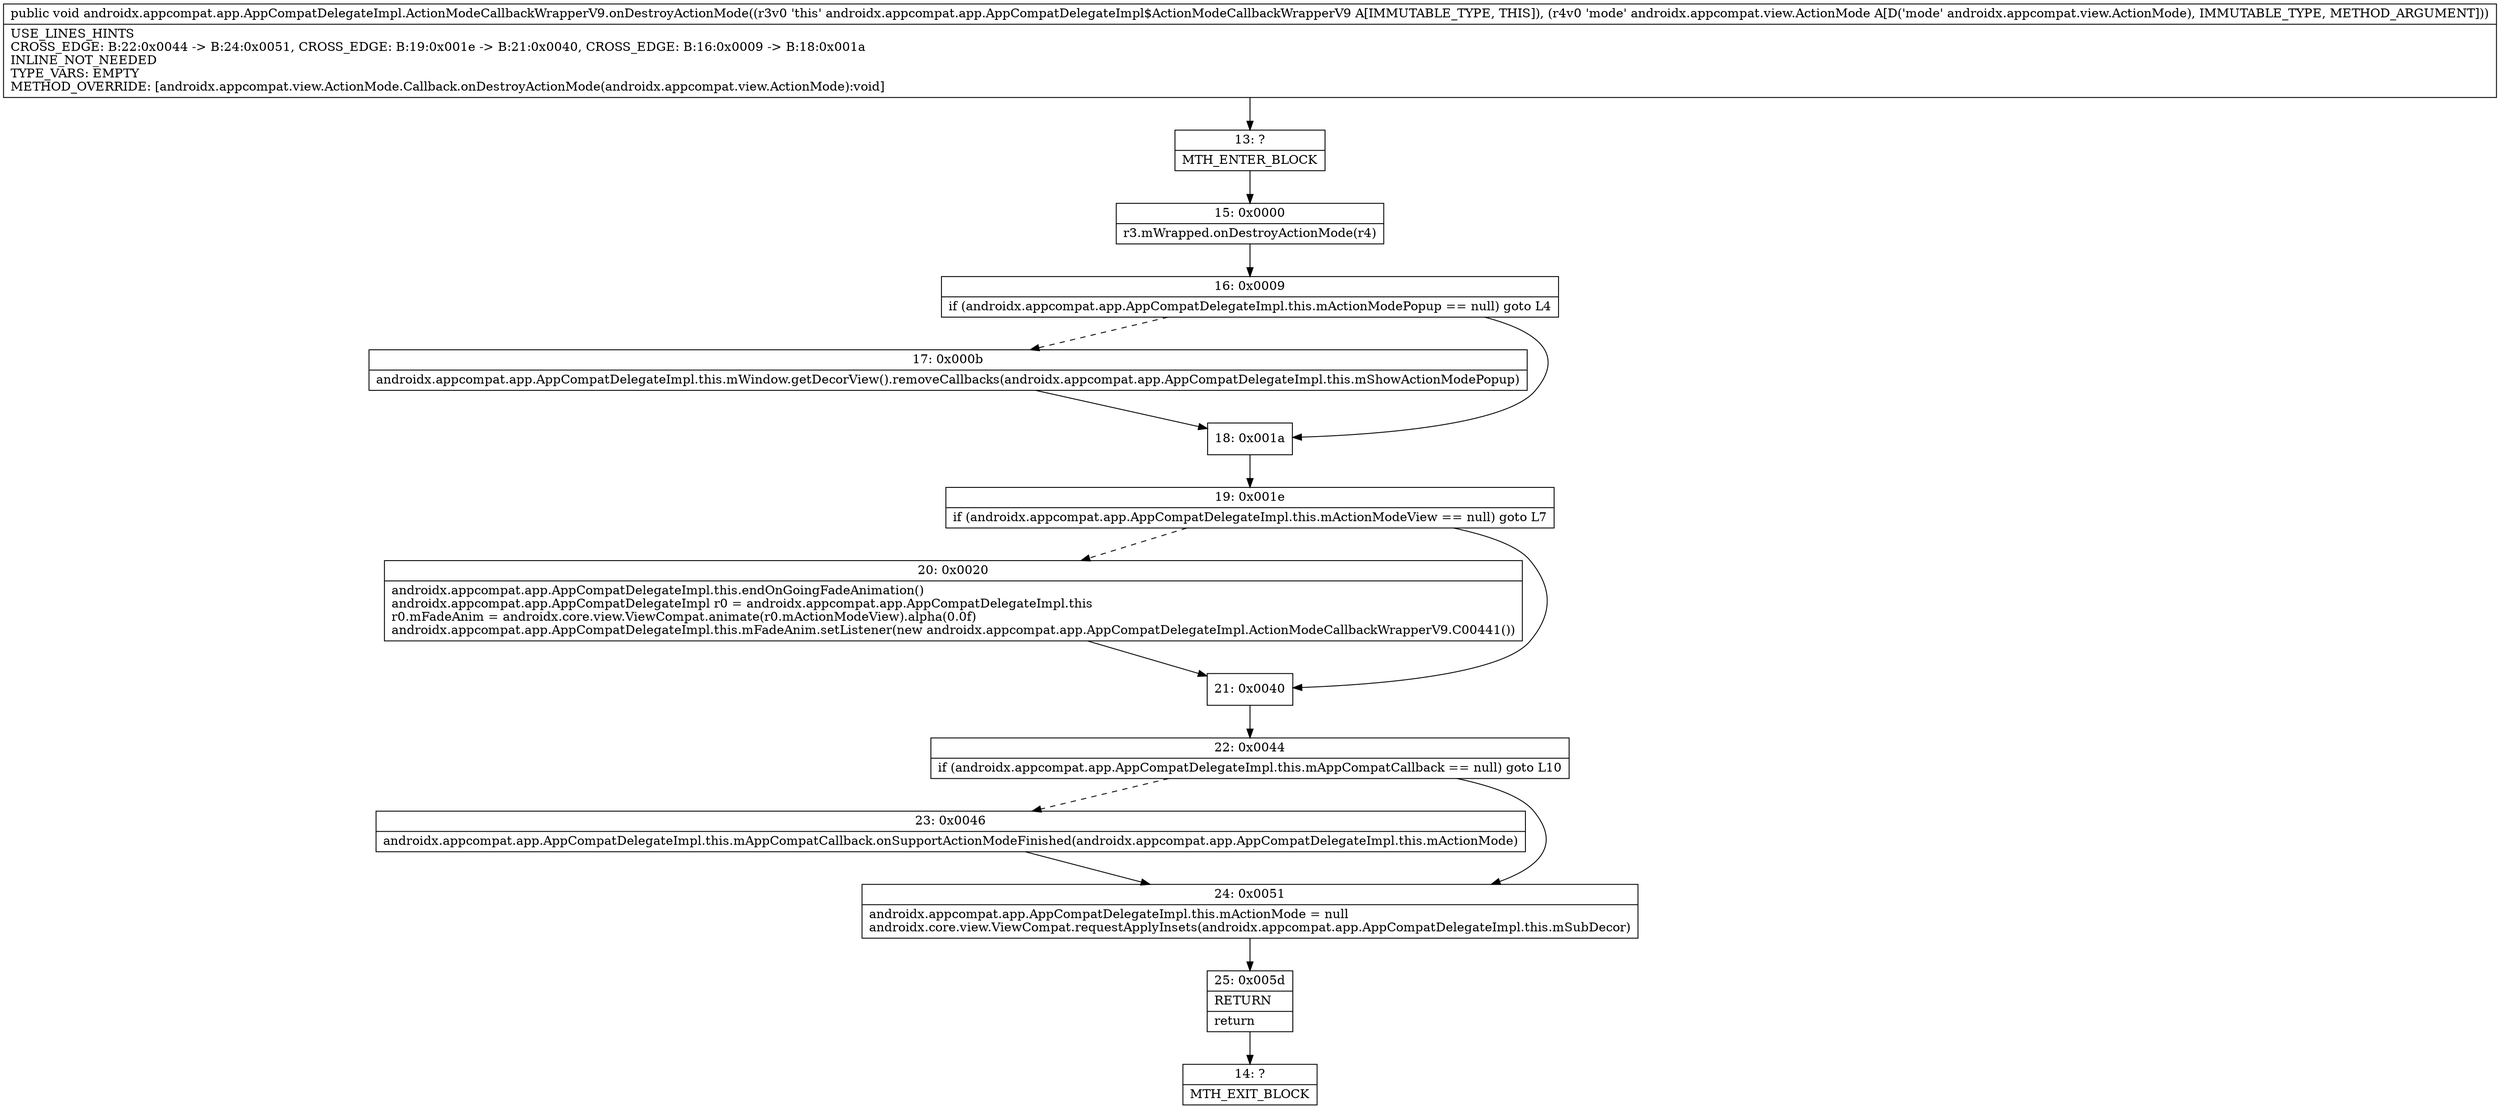 digraph "CFG forandroidx.appcompat.app.AppCompatDelegateImpl.ActionModeCallbackWrapperV9.onDestroyActionMode(Landroidx\/appcompat\/view\/ActionMode;)V" {
Node_13 [shape=record,label="{13\:\ ?|MTH_ENTER_BLOCK\l}"];
Node_15 [shape=record,label="{15\:\ 0x0000|r3.mWrapped.onDestroyActionMode(r4)\l}"];
Node_16 [shape=record,label="{16\:\ 0x0009|if (androidx.appcompat.app.AppCompatDelegateImpl.this.mActionModePopup == null) goto L4\l}"];
Node_17 [shape=record,label="{17\:\ 0x000b|androidx.appcompat.app.AppCompatDelegateImpl.this.mWindow.getDecorView().removeCallbacks(androidx.appcompat.app.AppCompatDelegateImpl.this.mShowActionModePopup)\l}"];
Node_18 [shape=record,label="{18\:\ 0x001a}"];
Node_19 [shape=record,label="{19\:\ 0x001e|if (androidx.appcompat.app.AppCompatDelegateImpl.this.mActionModeView == null) goto L7\l}"];
Node_20 [shape=record,label="{20\:\ 0x0020|androidx.appcompat.app.AppCompatDelegateImpl.this.endOnGoingFadeAnimation()\landroidx.appcompat.app.AppCompatDelegateImpl r0 = androidx.appcompat.app.AppCompatDelegateImpl.this\lr0.mFadeAnim = androidx.core.view.ViewCompat.animate(r0.mActionModeView).alpha(0.0f)\landroidx.appcompat.app.AppCompatDelegateImpl.this.mFadeAnim.setListener(new androidx.appcompat.app.AppCompatDelegateImpl.ActionModeCallbackWrapperV9.C00441())\l}"];
Node_21 [shape=record,label="{21\:\ 0x0040}"];
Node_22 [shape=record,label="{22\:\ 0x0044|if (androidx.appcompat.app.AppCompatDelegateImpl.this.mAppCompatCallback == null) goto L10\l}"];
Node_23 [shape=record,label="{23\:\ 0x0046|androidx.appcompat.app.AppCompatDelegateImpl.this.mAppCompatCallback.onSupportActionModeFinished(androidx.appcompat.app.AppCompatDelegateImpl.this.mActionMode)\l}"];
Node_24 [shape=record,label="{24\:\ 0x0051|androidx.appcompat.app.AppCompatDelegateImpl.this.mActionMode = null\landroidx.core.view.ViewCompat.requestApplyInsets(androidx.appcompat.app.AppCompatDelegateImpl.this.mSubDecor)\l}"];
Node_25 [shape=record,label="{25\:\ 0x005d|RETURN\l|return\l}"];
Node_14 [shape=record,label="{14\:\ ?|MTH_EXIT_BLOCK\l}"];
MethodNode[shape=record,label="{public void androidx.appcompat.app.AppCompatDelegateImpl.ActionModeCallbackWrapperV9.onDestroyActionMode((r3v0 'this' androidx.appcompat.app.AppCompatDelegateImpl$ActionModeCallbackWrapperV9 A[IMMUTABLE_TYPE, THIS]), (r4v0 'mode' androidx.appcompat.view.ActionMode A[D('mode' androidx.appcompat.view.ActionMode), IMMUTABLE_TYPE, METHOD_ARGUMENT]))  | USE_LINES_HINTS\lCROSS_EDGE: B:22:0x0044 \-\> B:24:0x0051, CROSS_EDGE: B:19:0x001e \-\> B:21:0x0040, CROSS_EDGE: B:16:0x0009 \-\> B:18:0x001a\lINLINE_NOT_NEEDED\lTYPE_VARS: EMPTY\lMETHOD_OVERRIDE: [androidx.appcompat.view.ActionMode.Callback.onDestroyActionMode(androidx.appcompat.view.ActionMode):void]\l}"];
MethodNode -> Node_13;Node_13 -> Node_15;
Node_15 -> Node_16;
Node_16 -> Node_17[style=dashed];
Node_16 -> Node_18;
Node_17 -> Node_18;
Node_18 -> Node_19;
Node_19 -> Node_20[style=dashed];
Node_19 -> Node_21;
Node_20 -> Node_21;
Node_21 -> Node_22;
Node_22 -> Node_23[style=dashed];
Node_22 -> Node_24;
Node_23 -> Node_24;
Node_24 -> Node_25;
Node_25 -> Node_14;
}

